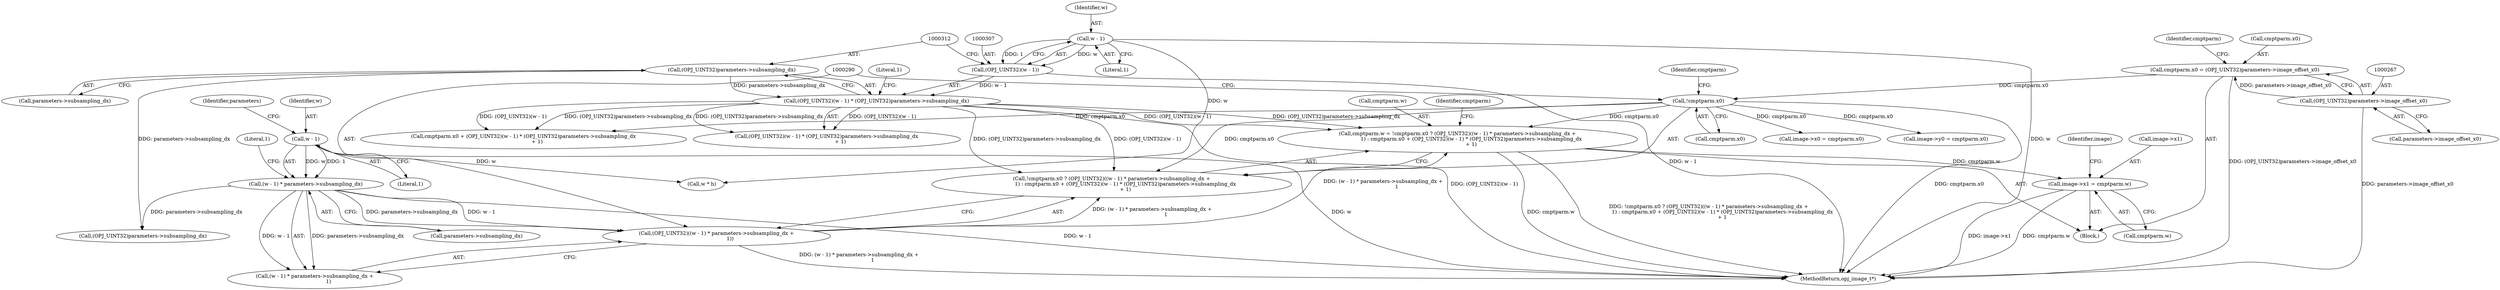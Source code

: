 digraph "0_openjpeg_e5285319229a5d77bf316bb0d3a6cbd3cb8666d9@pointer" {
"1000488" [label="(Call,image->x1 = cmptparm.w)"];
"1000280" [label="(Call,cmptparm.w = !cmptparm.x0 ? (OPJ_UINT32)((w - 1) * parameters->subsampling_dx +\n                 1) : cmptparm.x0 + (OPJ_UINT32)(w - 1) * (OPJ_UINT32)parameters->subsampling_dx\n                 + 1)"];
"1000289" [label="(Call,(OPJ_UINT32)((w - 1) * parameters->subsampling_dx +\n                 1))"];
"1000292" [label="(Call,(w - 1) * parameters->subsampling_dx)"];
"1000293" [label="(Call,w - 1)"];
"1000285" [label="(Call,!cmptparm.x0)"];
"1000262" [label="(Call,cmptparm.x0 = (OPJ_UINT32)parameters->image_offset_x0)"];
"1000266" [label="(Call,(OPJ_UINT32)parameters->image_offset_x0)"];
"1000305" [label="(Call,(OPJ_UINT32)(w - 1) * (OPJ_UINT32)parameters->subsampling_dx)"];
"1000306" [label="(Call,(OPJ_UINT32)(w - 1))"];
"1000308" [label="(Call,w - 1)"];
"1000311" [label="(Call,(OPJ_UINT32)parameters->subsampling_dx)"];
"1000497" [label="(Identifier,image)"];
"1000300" [label="(Call,cmptparm.x0 + (OPJ_UINT32)(w - 1) * (OPJ_UINT32)parameters->subsampling_dx\n                 + 1)"];
"1000268" [label="(Call,parameters->image_offset_x0)"];
"1000263" [label="(Call,cmptparm.x0)"];
"1000492" [label="(Call,cmptparm.w)"];
"1000295" [label="(Literal,1)"];
"1000273" [label="(Identifier,cmptparm)"];
"1000302" [label="(Identifier,cmptparm)"];
"1000311" [label="(Call,(OPJ_UINT32)parameters->subsampling_dx)"];
"1000481" [label="(Call,image->y0 = cmptparm.x0)"];
"1000294" [label="(Identifier,w)"];
"1000280" [label="(Call,cmptparm.w = !cmptparm.x0 ? (OPJ_UINT32)((w - 1) * parameters->subsampling_dx +\n                 1) : cmptparm.x0 + (OPJ_UINT32)(w - 1) * (OPJ_UINT32)parameters->subsampling_dx\n                 + 1)"];
"1000108" [label="(Block,)"];
"1000266" [label="(Call,(OPJ_UINT32)parameters->image_offset_x0)"];
"1000286" [label="(Call,cmptparm.x0)"];
"1000297" [label="(Identifier,parameters)"];
"1000296" [label="(Call,parameters->subsampling_dx)"];
"1000291" [label="(Call,(w - 1) * parameters->subsampling_dx +\n                 1)"];
"1000292" [label="(Call,(w - 1) * parameters->subsampling_dx)"];
"1000516" [label="(Call,w * h)"];
"1000281" [label="(Call,cmptparm.w)"];
"1000309" [label="(Identifier,w)"];
"1000489" [label="(Call,image->x1)"];
"1000299" [label="(Literal,1)"];
"1000304" [label="(Call,(OPJ_UINT32)(w - 1) * (OPJ_UINT32)parameters->subsampling_dx\n                 + 1)"];
"1000262" [label="(Call,cmptparm.x0 = (OPJ_UINT32)parameters->image_offset_x0)"];
"1000443" [label="(Call,(OPJ_UINT32)parameters->subsampling_dx)"];
"1000310" [label="(Literal,1)"];
"1000474" [label="(Call,image->x0 = cmptparm.x0)"];
"1000289" [label="(Call,(OPJ_UINT32)((w - 1) * parameters->subsampling_dx +\n                 1))"];
"1000305" [label="(Call,(OPJ_UINT32)(w - 1) * (OPJ_UINT32)parameters->subsampling_dx)"];
"1000284" [label="(Call,!cmptparm.x0 ? (OPJ_UINT32)((w - 1) * parameters->subsampling_dx +\n                 1) : cmptparm.x0 + (OPJ_UINT32)(w - 1) * (OPJ_UINT32)parameters->subsampling_dx\n                 + 1)"];
"1000308" [label="(Call,w - 1)"];
"1000313" [label="(Call,parameters->subsampling_dx)"];
"1000488" [label="(Call,image->x1 = cmptparm.w)"];
"1000285" [label="(Call,!cmptparm.x0)"];
"1000316" [label="(Literal,1)"];
"1000319" [label="(Identifier,cmptparm)"];
"1000665" [label="(MethodReturn,opj_image_t*)"];
"1000306" [label="(Call,(OPJ_UINT32)(w - 1))"];
"1000293" [label="(Call,w - 1)"];
"1000488" -> "1000108"  [label="AST: "];
"1000488" -> "1000492"  [label="CFG: "];
"1000489" -> "1000488"  [label="AST: "];
"1000492" -> "1000488"  [label="AST: "];
"1000497" -> "1000488"  [label="CFG: "];
"1000488" -> "1000665"  [label="DDG: image->x1"];
"1000488" -> "1000665"  [label="DDG: cmptparm.w"];
"1000280" -> "1000488"  [label="DDG: cmptparm.w"];
"1000280" -> "1000108"  [label="AST: "];
"1000280" -> "1000284"  [label="CFG: "];
"1000281" -> "1000280"  [label="AST: "];
"1000284" -> "1000280"  [label="AST: "];
"1000319" -> "1000280"  [label="CFG: "];
"1000280" -> "1000665"  [label="DDG: !cmptparm.x0 ? (OPJ_UINT32)((w - 1) * parameters->subsampling_dx +\n                 1) : cmptparm.x0 + (OPJ_UINT32)(w - 1) * (OPJ_UINT32)parameters->subsampling_dx\n                 + 1"];
"1000280" -> "1000665"  [label="DDG: cmptparm.w"];
"1000289" -> "1000280"  [label="DDG: (w - 1) * parameters->subsampling_dx +\n                 1"];
"1000285" -> "1000280"  [label="DDG: cmptparm.x0"];
"1000305" -> "1000280"  [label="DDG: (OPJ_UINT32)(w - 1)"];
"1000305" -> "1000280"  [label="DDG: (OPJ_UINT32)parameters->subsampling_dx"];
"1000289" -> "1000284"  [label="AST: "];
"1000289" -> "1000291"  [label="CFG: "];
"1000290" -> "1000289"  [label="AST: "];
"1000291" -> "1000289"  [label="AST: "];
"1000284" -> "1000289"  [label="CFG: "];
"1000289" -> "1000665"  [label="DDG: (w - 1) * parameters->subsampling_dx +\n                 1"];
"1000289" -> "1000284"  [label="DDG: (w - 1) * parameters->subsampling_dx +\n                 1"];
"1000292" -> "1000289"  [label="DDG: w - 1"];
"1000292" -> "1000289"  [label="DDG: parameters->subsampling_dx"];
"1000292" -> "1000291"  [label="AST: "];
"1000292" -> "1000296"  [label="CFG: "];
"1000293" -> "1000292"  [label="AST: "];
"1000296" -> "1000292"  [label="AST: "];
"1000299" -> "1000292"  [label="CFG: "];
"1000292" -> "1000665"  [label="DDG: w - 1"];
"1000292" -> "1000291"  [label="DDG: w - 1"];
"1000292" -> "1000291"  [label="DDG: parameters->subsampling_dx"];
"1000293" -> "1000292"  [label="DDG: w"];
"1000293" -> "1000292"  [label="DDG: 1"];
"1000292" -> "1000443"  [label="DDG: parameters->subsampling_dx"];
"1000293" -> "1000295"  [label="CFG: "];
"1000294" -> "1000293"  [label="AST: "];
"1000295" -> "1000293"  [label="AST: "];
"1000297" -> "1000293"  [label="CFG: "];
"1000293" -> "1000665"  [label="DDG: w"];
"1000293" -> "1000516"  [label="DDG: w"];
"1000285" -> "1000284"  [label="AST: "];
"1000285" -> "1000286"  [label="CFG: "];
"1000286" -> "1000285"  [label="AST: "];
"1000290" -> "1000285"  [label="CFG: "];
"1000302" -> "1000285"  [label="CFG: "];
"1000285" -> "1000665"  [label="DDG: cmptparm.x0"];
"1000262" -> "1000285"  [label="DDG: cmptparm.x0"];
"1000285" -> "1000284"  [label="DDG: cmptparm.x0"];
"1000285" -> "1000300"  [label="DDG: cmptparm.x0"];
"1000285" -> "1000474"  [label="DDG: cmptparm.x0"];
"1000285" -> "1000481"  [label="DDG: cmptparm.x0"];
"1000262" -> "1000108"  [label="AST: "];
"1000262" -> "1000266"  [label="CFG: "];
"1000263" -> "1000262"  [label="AST: "];
"1000266" -> "1000262"  [label="AST: "];
"1000273" -> "1000262"  [label="CFG: "];
"1000262" -> "1000665"  [label="DDG: (OPJ_UINT32)parameters->image_offset_x0"];
"1000266" -> "1000262"  [label="DDG: parameters->image_offset_x0"];
"1000266" -> "1000268"  [label="CFG: "];
"1000267" -> "1000266"  [label="AST: "];
"1000268" -> "1000266"  [label="AST: "];
"1000266" -> "1000665"  [label="DDG: parameters->image_offset_x0"];
"1000305" -> "1000304"  [label="AST: "];
"1000305" -> "1000311"  [label="CFG: "];
"1000306" -> "1000305"  [label="AST: "];
"1000311" -> "1000305"  [label="AST: "];
"1000316" -> "1000305"  [label="CFG: "];
"1000305" -> "1000665"  [label="DDG: (OPJ_UINT32)(w - 1)"];
"1000305" -> "1000284"  [label="DDG: (OPJ_UINT32)(w - 1)"];
"1000305" -> "1000284"  [label="DDG: (OPJ_UINT32)parameters->subsampling_dx"];
"1000305" -> "1000300"  [label="DDG: (OPJ_UINT32)(w - 1)"];
"1000305" -> "1000300"  [label="DDG: (OPJ_UINT32)parameters->subsampling_dx"];
"1000305" -> "1000304"  [label="DDG: (OPJ_UINT32)(w - 1)"];
"1000305" -> "1000304"  [label="DDG: (OPJ_UINT32)parameters->subsampling_dx"];
"1000306" -> "1000305"  [label="DDG: w - 1"];
"1000311" -> "1000305"  [label="DDG: parameters->subsampling_dx"];
"1000306" -> "1000308"  [label="CFG: "];
"1000307" -> "1000306"  [label="AST: "];
"1000308" -> "1000306"  [label="AST: "];
"1000312" -> "1000306"  [label="CFG: "];
"1000306" -> "1000665"  [label="DDG: w - 1"];
"1000308" -> "1000306"  [label="DDG: w"];
"1000308" -> "1000306"  [label="DDG: 1"];
"1000308" -> "1000310"  [label="CFG: "];
"1000309" -> "1000308"  [label="AST: "];
"1000310" -> "1000308"  [label="AST: "];
"1000308" -> "1000665"  [label="DDG: w"];
"1000308" -> "1000516"  [label="DDG: w"];
"1000311" -> "1000313"  [label="CFG: "];
"1000312" -> "1000311"  [label="AST: "];
"1000313" -> "1000311"  [label="AST: "];
"1000311" -> "1000443"  [label="DDG: parameters->subsampling_dx"];
}

